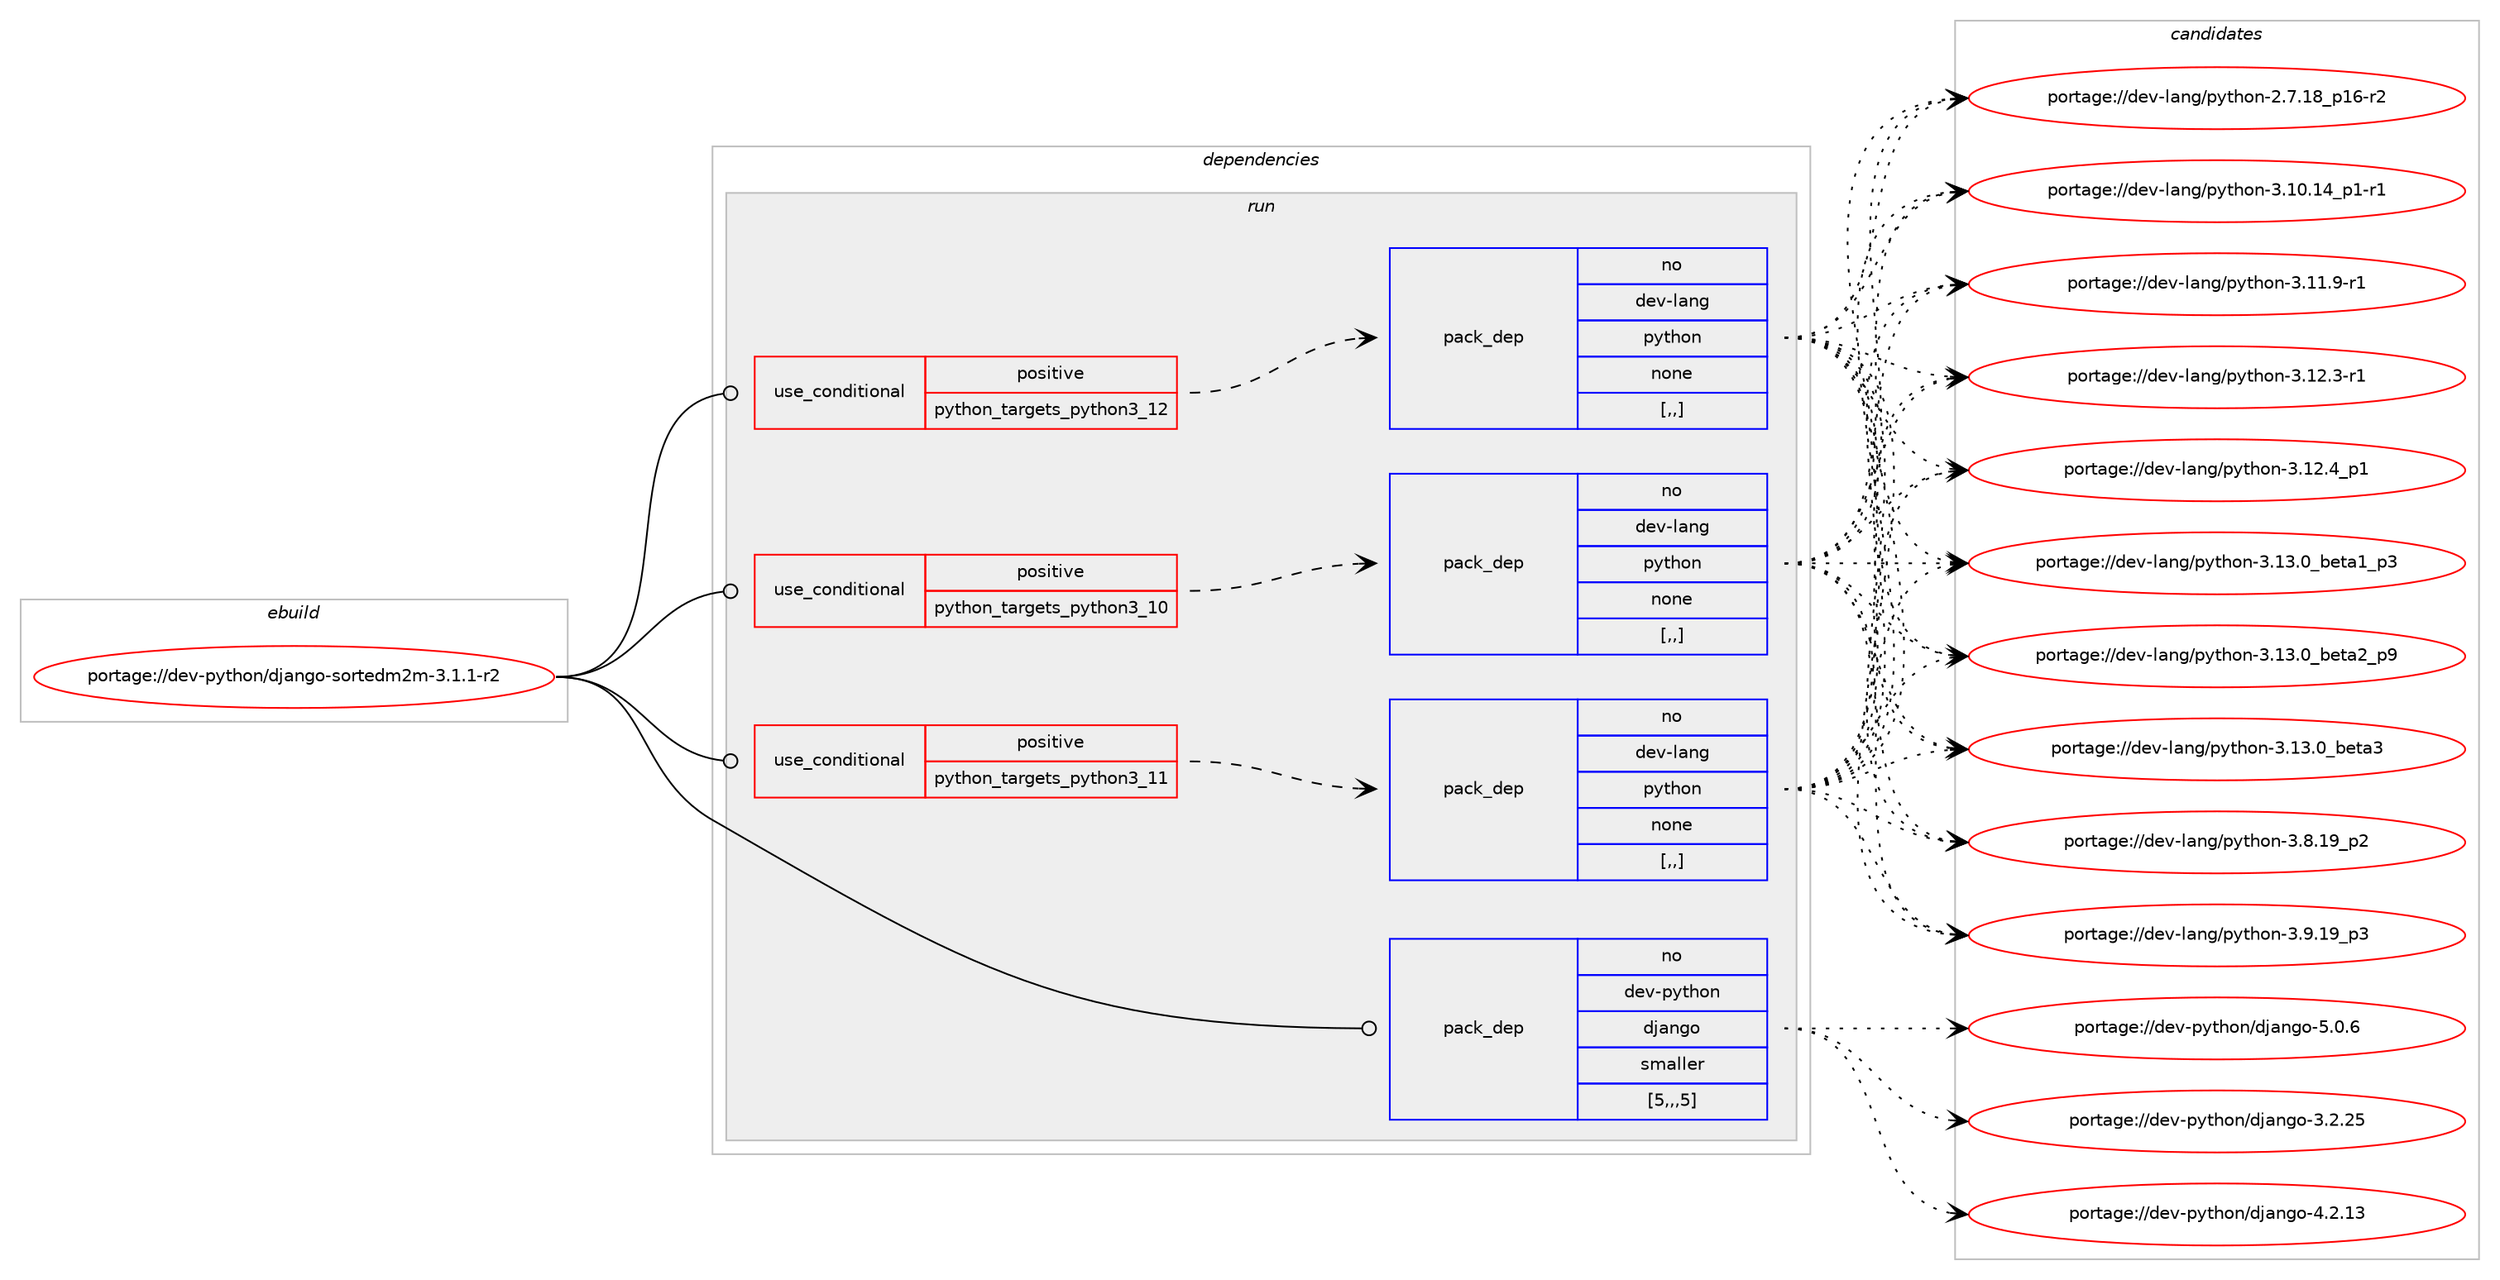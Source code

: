 digraph prolog {

# *************
# Graph options
# *************

newrank=true;
concentrate=true;
compound=true;
graph [rankdir=LR,fontname=Helvetica,fontsize=10,ranksep=1.5];#, ranksep=2.5, nodesep=0.2];
edge  [arrowhead=vee];
node  [fontname=Helvetica,fontsize=10];

# **********
# The ebuild
# **********

subgraph cluster_leftcol {
color=gray;
rank=same;
label=<<i>ebuild</i>>;
id [label="portage://dev-python/django-sortedm2m-3.1.1-r2", color=red, width=4, href="../dev-python/django-sortedm2m-3.1.1-r2.svg"];
}

# ****************
# The dependencies
# ****************

subgraph cluster_midcol {
color=gray;
label=<<i>dependencies</i>>;
subgraph cluster_compile {
fillcolor="#eeeeee";
style=filled;
label=<<i>compile</i>>;
}
subgraph cluster_compileandrun {
fillcolor="#eeeeee";
style=filled;
label=<<i>compile and run</i>>;
}
subgraph cluster_run {
fillcolor="#eeeeee";
style=filled;
label=<<i>run</i>>;
subgraph cond31458 {
dependency142000 [label=<<TABLE BORDER="0" CELLBORDER="1" CELLSPACING="0" CELLPADDING="4"><TR><TD ROWSPAN="3" CELLPADDING="10">use_conditional</TD></TR><TR><TD>positive</TD></TR><TR><TD>python_targets_python3_10</TD></TR></TABLE>>, shape=none, color=red];
subgraph pack109330 {
dependency142001 [label=<<TABLE BORDER="0" CELLBORDER="1" CELLSPACING="0" CELLPADDING="4" WIDTH="220"><TR><TD ROWSPAN="6" CELLPADDING="30">pack_dep</TD></TR><TR><TD WIDTH="110">no</TD></TR><TR><TD>dev-lang</TD></TR><TR><TD>python</TD></TR><TR><TD>none</TD></TR><TR><TD>[,,]</TD></TR></TABLE>>, shape=none, color=blue];
}
dependency142000:e -> dependency142001:w [weight=20,style="dashed",arrowhead="vee"];
}
id:e -> dependency142000:w [weight=20,style="solid",arrowhead="odot"];
subgraph cond31459 {
dependency142002 [label=<<TABLE BORDER="0" CELLBORDER="1" CELLSPACING="0" CELLPADDING="4"><TR><TD ROWSPAN="3" CELLPADDING="10">use_conditional</TD></TR><TR><TD>positive</TD></TR><TR><TD>python_targets_python3_11</TD></TR></TABLE>>, shape=none, color=red];
subgraph pack109331 {
dependency142003 [label=<<TABLE BORDER="0" CELLBORDER="1" CELLSPACING="0" CELLPADDING="4" WIDTH="220"><TR><TD ROWSPAN="6" CELLPADDING="30">pack_dep</TD></TR><TR><TD WIDTH="110">no</TD></TR><TR><TD>dev-lang</TD></TR><TR><TD>python</TD></TR><TR><TD>none</TD></TR><TR><TD>[,,]</TD></TR></TABLE>>, shape=none, color=blue];
}
dependency142002:e -> dependency142003:w [weight=20,style="dashed",arrowhead="vee"];
}
id:e -> dependency142002:w [weight=20,style="solid",arrowhead="odot"];
subgraph cond31460 {
dependency142004 [label=<<TABLE BORDER="0" CELLBORDER="1" CELLSPACING="0" CELLPADDING="4"><TR><TD ROWSPAN="3" CELLPADDING="10">use_conditional</TD></TR><TR><TD>positive</TD></TR><TR><TD>python_targets_python3_12</TD></TR></TABLE>>, shape=none, color=red];
subgraph pack109332 {
dependency142005 [label=<<TABLE BORDER="0" CELLBORDER="1" CELLSPACING="0" CELLPADDING="4" WIDTH="220"><TR><TD ROWSPAN="6" CELLPADDING="30">pack_dep</TD></TR><TR><TD WIDTH="110">no</TD></TR><TR><TD>dev-lang</TD></TR><TR><TD>python</TD></TR><TR><TD>none</TD></TR><TR><TD>[,,]</TD></TR></TABLE>>, shape=none, color=blue];
}
dependency142004:e -> dependency142005:w [weight=20,style="dashed",arrowhead="vee"];
}
id:e -> dependency142004:w [weight=20,style="solid",arrowhead="odot"];
subgraph pack109333 {
dependency142006 [label=<<TABLE BORDER="0" CELLBORDER="1" CELLSPACING="0" CELLPADDING="4" WIDTH="220"><TR><TD ROWSPAN="6" CELLPADDING="30">pack_dep</TD></TR><TR><TD WIDTH="110">no</TD></TR><TR><TD>dev-python</TD></TR><TR><TD>django</TD></TR><TR><TD>smaller</TD></TR><TR><TD>[5,,,5]</TD></TR></TABLE>>, shape=none, color=blue];
}
id:e -> dependency142006:w [weight=20,style="solid",arrowhead="odot"];
}
}

# **************
# The candidates
# **************

subgraph cluster_choices {
rank=same;
color=gray;
label=<<i>candidates</i>>;

subgraph choice109330 {
color=black;
nodesep=1;
choice100101118451089711010347112121116104111110455046554649569511249544511450 [label="portage://dev-lang/python-2.7.18_p16-r2", color=red, width=4,href="../dev-lang/python-2.7.18_p16-r2.svg"];
choice100101118451089711010347112121116104111110455146494846495295112494511449 [label="portage://dev-lang/python-3.10.14_p1-r1", color=red, width=4,href="../dev-lang/python-3.10.14_p1-r1.svg"];
choice100101118451089711010347112121116104111110455146494946574511449 [label="portage://dev-lang/python-3.11.9-r1", color=red, width=4,href="../dev-lang/python-3.11.9-r1.svg"];
choice100101118451089711010347112121116104111110455146495046514511449 [label="portage://dev-lang/python-3.12.3-r1", color=red, width=4,href="../dev-lang/python-3.12.3-r1.svg"];
choice100101118451089711010347112121116104111110455146495046529511249 [label="portage://dev-lang/python-3.12.4_p1", color=red, width=4,href="../dev-lang/python-3.12.4_p1.svg"];
choice10010111845108971101034711212111610411111045514649514648959810111697499511251 [label="portage://dev-lang/python-3.13.0_beta1_p3", color=red, width=4,href="../dev-lang/python-3.13.0_beta1_p3.svg"];
choice10010111845108971101034711212111610411111045514649514648959810111697509511257 [label="portage://dev-lang/python-3.13.0_beta2_p9", color=red, width=4,href="../dev-lang/python-3.13.0_beta2_p9.svg"];
choice1001011184510897110103471121211161041111104551464951464895981011169751 [label="portage://dev-lang/python-3.13.0_beta3", color=red, width=4,href="../dev-lang/python-3.13.0_beta3.svg"];
choice100101118451089711010347112121116104111110455146564649579511250 [label="portage://dev-lang/python-3.8.19_p2", color=red, width=4,href="../dev-lang/python-3.8.19_p2.svg"];
choice100101118451089711010347112121116104111110455146574649579511251 [label="portage://dev-lang/python-3.9.19_p3", color=red, width=4,href="../dev-lang/python-3.9.19_p3.svg"];
dependency142001:e -> choice100101118451089711010347112121116104111110455046554649569511249544511450:w [style=dotted,weight="100"];
dependency142001:e -> choice100101118451089711010347112121116104111110455146494846495295112494511449:w [style=dotted,weight="100"];
dependency142001:e -> choice100101118451089711010347112121116104111110455146494946574511449:w [style=dotted,weight="100"];
dependency142001:e -> choice100101118451089711010347112121116104111110455146495046514511449:w [style=dotted,weight="100"];
dependency142001:e -> choice100101118451089711010347112121116104111110455146495046529511249:w [style=dotted,weight="100"];
dependency142001:e -> choice10010111845108971101034711212111610411111045514649514648959810111697499511251:w [style=dotted,weight="100"];
dependency142001:e -> choice10010111845108971101034711212111610411111045514649514648959810111697509511257:w [style=dotted,weight="100"];
dependency142001:e -> choice1001011184510897110103471121211161041111104551464951464895981011169751:w [style=dotted,weight="100"];
dependency142001:e -> choice100101118451089711010347112121116104111110455146564649579511250:w [style=dotted,weight="100"];
dependency142001:e -> choice100101118451089711010347112121116104111110455146574649579511251:w [style=dotted,weight="100"];
}
subgraph choice109331 {
color=black;
nodesep=1;
choice100101118451089711010347112121116104111110455046554649569511249544511450 [label="portage://dev-lang/python-2.7.18_p16-r2", color=red, width=4,href="../dev-lang/python-2.7.18_p16-r2.svg"];
choice100101118451089711010347112121116104111110455146494846495295112494511449 [label="portage://dev-lang/python-3.10.14_p1-r1", color=red, width=4,href="../dev-lang/python-3.10.14_p1-r1.svg"];
choice100101118451089711010347112121116104111110455146494946574511449 [label="portage://dev-lang/python-3.11.9-r1", color=red, width=4,href="../dev-lang/python-3.11.9-r1.svg"];
choice100101118451089711010347112121116104111110455146495046514511449 [label="portage://dev-lang/python-3.12.3-r1", color=red, width=4,href="../dev-lang/python-3.12.3-r1.svg"];
choice100101118451089711010347112121116104111110455146495046529511249 [label="portage://dev-lang/python-3.12.4_p1", color=red, width=4,href="../dev-lang/python-3.12.4_p1.svg"];
choice10010111845108971101034711212111610411111045514649514648959810111697499511251 [label="portage://dev-lang/python-3.13.0_beta1_p3", color=red, width=4,href="../dev-lang/python-3.13.0_beta1_p3.svg"];
choice10010111845108971101034711212111610411111045514649514648959810111697509511257 [label="portage://dev-lang/python-3.13.0_beta2_p9", color=red, width=4,href="../dev-lang/python-3.13.0_beta2_p9.svg"];
choice1001011184510897110103471121211161041111104551464951464895981011169751 [label="portage://dev-lang/python-3.13.0_beta3", color=red, width=4,href="../dev-lang/python-3.13.0_beta3.svg"];
choice100101118451089711010347112121116104111110455146564649579511250 [label="portage://dev-lang/python-3.8.19_p2", color=red, width=4,href="../dev-lang/python-3.8.19_p2.svg"];
choice100101118451089711010347112121116104111110455146574649579511251 [label="portage://dev-lang/python-3.9.19_p3", color=red, width=4,href="../dev-lang/python-3.9.19_p3.svg"];
dependency142003:e -> choice100101118451089711010347112121116104111110455046554649569511249544511450:w [style=dotted,weight="100"];
dependency142003:e -> choice100101118451089711010347112121116104111110455146494846495295112494511449:w [style=dotted,weight="100"];
dependency142003:e -> choice100101118451089711010347112121116104111110455146494946574511449:w [style=dotted,weight="100"];
dependency142003:e -> choice100101118451089711010347112121116104111110455146495046514511449:w [style=dotted,weight="100"];
dependency142003:e -> choice100101118451089711010347112121116104111110455146495046529511249:w [style=dotted,weight="100"];
dependency142003:e -> choice10010111845108971101034711212111610411111045514649514648959810111697499511251:w [style=dotted,weight="100"];
dependency142003:e -> choice10010111845108971101034711212111610411111045514649514648959810111697509511257:w [style=dotted,weight="100"];
dependency142003:e -> choice1001011184510897110103471121211161041111104551464951464895981011169751:w [style=dotted,weight="100"];
dependency142003:e -> choice100101118451089711010347112121116104111110455146564649579511250:w [style=dotted,weight="100"];
dependency142003:e -> choice100101118451089711010347112121116104111110455146574649579511251:w [style=dotted,weight="100"];
}
subgraph choice109332 {
color=black;
nodesep=1;
choice100101118451089711010347112121116104111110455046554649569511249544511450 [label="portage://dev-lang/python-2.7.18_p16-r2", color=red, width=4,href="../dev-lang/python-2.7.18_p16-r2.svg"];
choice100101118451089711010347112121116104111110455146494846495295112494511449 [label="portage://dev-lang/python-3.10.14_p1-r1", color=red, width=4,href="../dev-lang/python-3.10.14_p1-r1.svg"];
choice100101118451089711010347112121116104111110455146494946574511449 [label="portage://dev-lang/python-3.11.9-r1", color=red, width=4,href="../dev-lang/python-3.11.9-r1.svg"];
choice100101118451089711010347112121116104111110455146495046514511449 [label="portage://dev-lang/python-3.12.3-r1", color=red, width=4,href="../dev-lang/python-3.12.3-r1.svg"];
choice100101118451089711010347112121116104111110455146495046529511249 [label="portage://dev-lang/python-3.12.4_p1", color=red, width=4,href="../dev-lang/python-3.12.4_p1.svg"];
choice10010111845108971101034711212111610411111045514649514648959810111697499511251 [label="portage://dev-lang/python-3.13.0_beta1_p3", color=red, width=4,href="../dev-lang/python-3.13.0_beta1_p3.svg"];
choice10010111845108971101034711212111610411111045514649514648959810111697509511257 [label="portage://dev-lang/python-3.13.0_beta2_p9", color=red, width=4,href="../dev-lang/python-3.13.0_beta2_p9.svg"];
choice1001011184510897110103471121211161041111104551464951464895981011169751 [label="portage://dev-lang/python-3.13.0_beta3", color=red, width=4,href="../dev-lang/python-3.13.0_beta3.svg"];
choice100101118451089711010347112121116104111110455146564649579511250 [label="portage://dev-lang/python-3.8.19_p2", color=red, width=4,href="../dev-lang/python-3.8.19_p2.svg"];
choice100101118451089711010347112121116104111110455146574649579511251 [label="portage://dev-lang/python-3.9.19_p3", color=red, width=4,href="../dev-lang/python-3.9.19_p3.svg"];
dependency142005:e -> choice100101118451089711010347112121116104111110455046554649569511249544511450:w [style=dotted,weight="100"];
dependency142005:e -> choice100101118451089711010347112121116104111110455146494846495295112494511449:w [style=dotted,weight="100"];
dependency142005:e -> choice100101118451089711010347112121116104111110455146494946574511449:w [style=dotted,weight="100"];
dependency142005:e -> choice100101118451089711010347112121116104111110455146495046514511449:w [style=dotted,weight="100"];
dependency142005:e -> choice100101118451089711010347112121116104111110455146495046529511249:w [style=dotted,weight="100"];
dependency142005:e -> choice10010111845108971101034711212111610411111045514649514648959810111697499511251:w [style=dotted,weight="100"];
dependency142005:e -> choice10010111845108971101034711212111610411111045514649514648959810111697509511257:w [style=dotted,weight="100"];
dependency142005:e -> choice1001011184510897110103471121211161041111104551464951464895981011169751:w [style=dotted,weight="100"];
dependency142005:e -> choice100101118451089711010347112121116104111110455146564649579511250:w [style=dotted,weight="100"];
dependency142005:e -> choice100101118451089711010347112121116104111110455146574649579511251:w [style=dotted,weight="100"];
}
subgraph choice109333 {
color=black;
nodesep=1;
choice10010111845112121116104111110471001069711010311145514650465053 [label="portage://dev-python/django-3.2.25", color=red, width=4,href="../dev-python/django-3.2.25.svg"];
choice10010111845112121116104111110471001069711010311145524650464951 [label="portage://dev-python/django-4.2.13", color=red, width=4,href="../dev-python/django-4.2.13.svg"];
choice100101118451121211161041111104710010697110103111455346484654 [label="portage://dev-python/django-5.0.6", color=red, width=4,href="../dev-python/django-5.0.6.svg"];
dependency142006:e -> choice10010111845112121116104111110471001069711010311145514650465053:w [style=dotted,weight="100"];
dependency142006:e -> choice10010111845112121116104111110471001069711010311145524650464951:w [style=dotted,weight="100"];
dependency142006:e -> choice100101118451121211161041111104710010697110103111455346484654:w [style=dotted,weight="100"];
}
}

}

